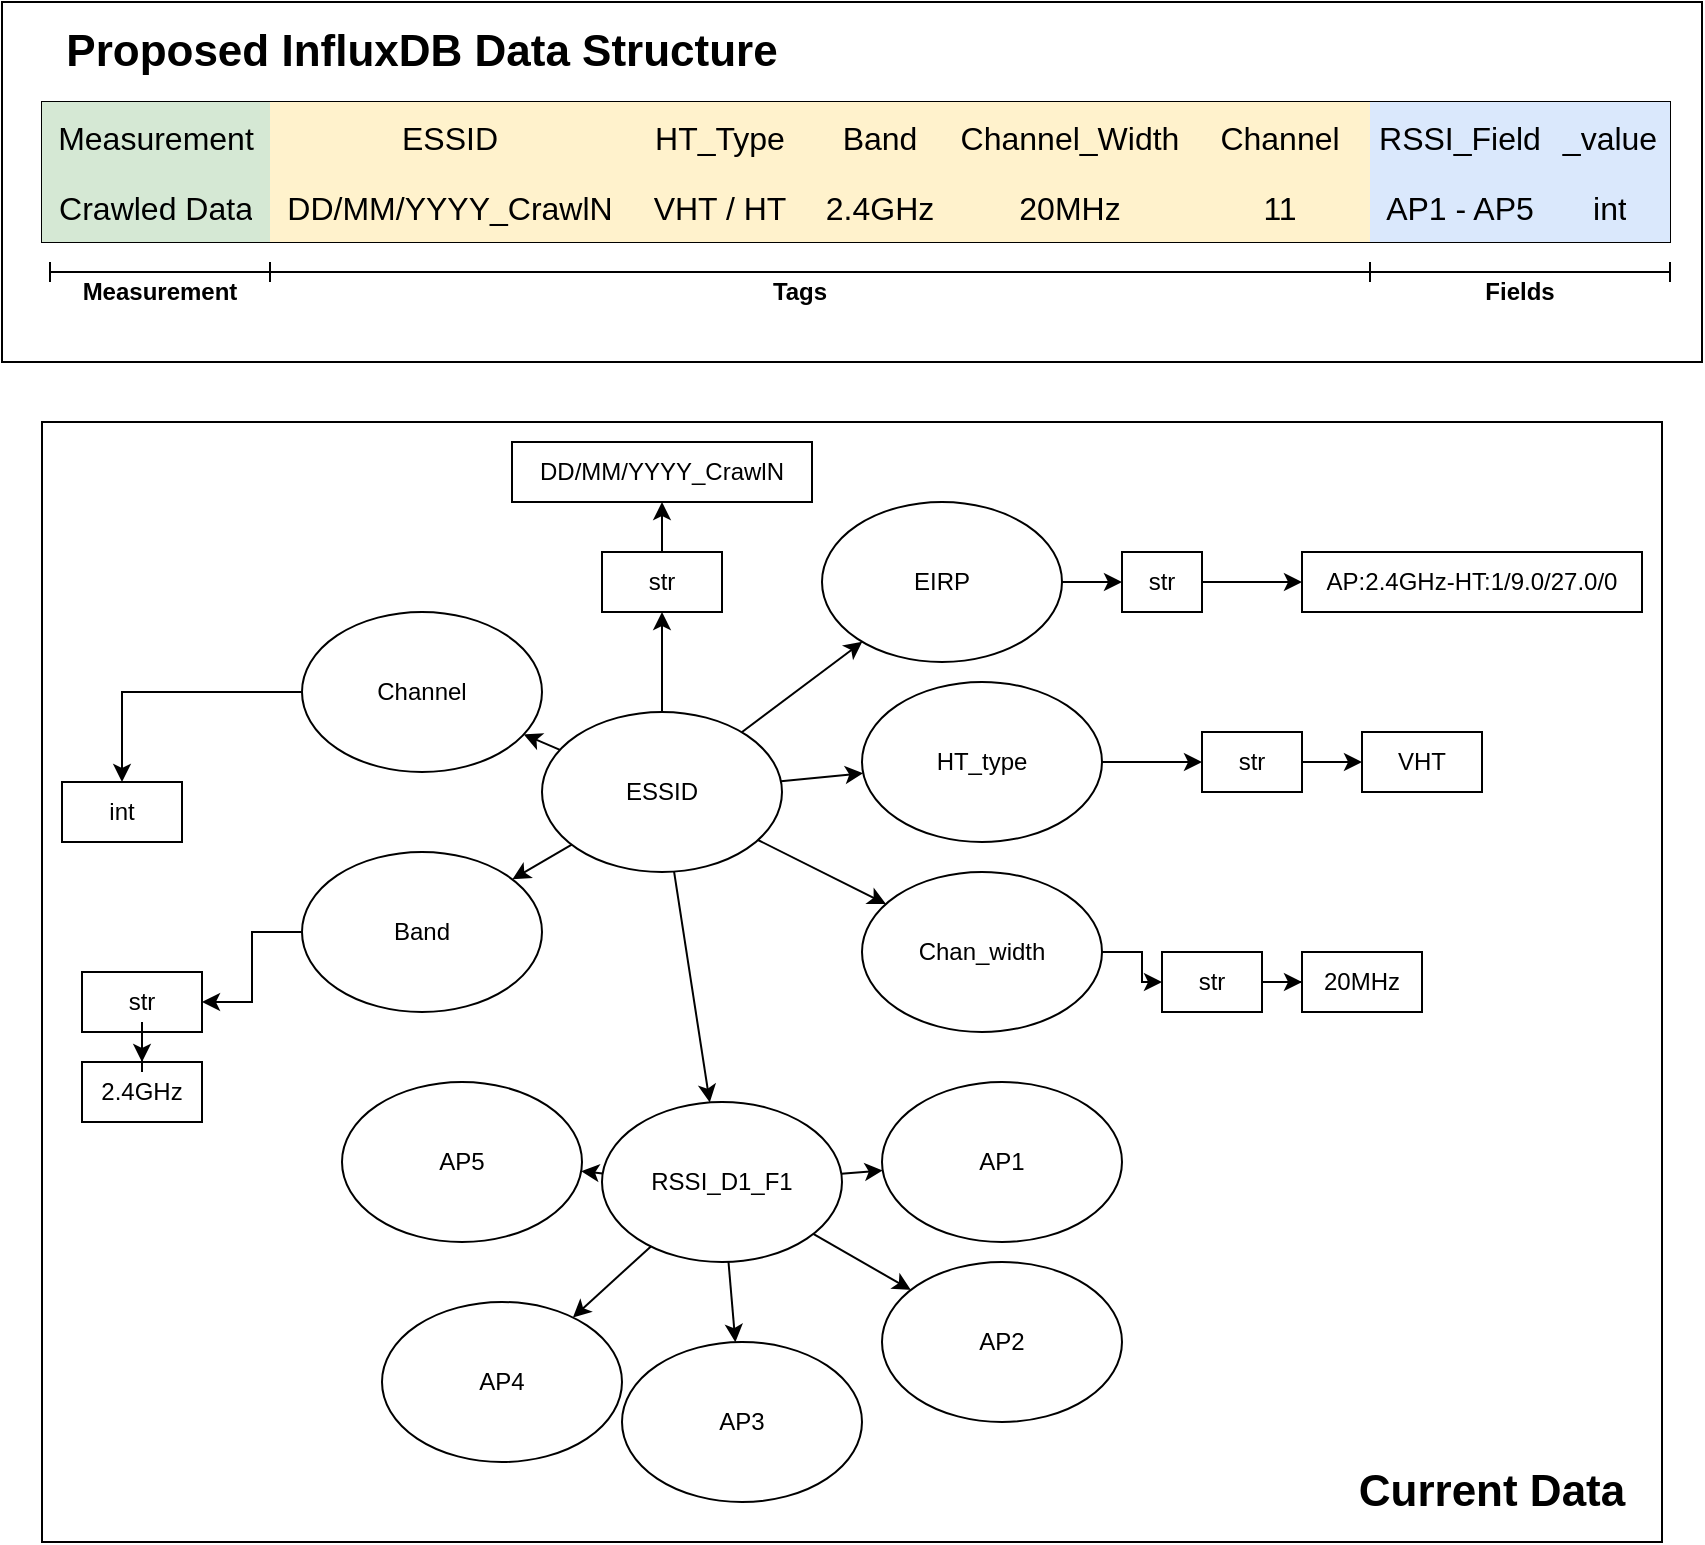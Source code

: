 <mxfile version="23.0.2" type="github">
  <diagram name="Page-1" id="H6FUg18CAj04VbD_druj">
    <mxGraphModel dx="1744" dy="883" grid="1" gridSize="10" guides="1" tooltips="1" connect="1" arrows="1" fold="1" page="1" pageScale="1" pageWidth="850" pageHeight="1100" math="0" shadow="0">
      <root>
        <mxCell id="0" />
        <mxCell id="1" parent="0" />
        <mxCell id="1qxPCdp_xoAjLxjk4eU4-80" value="" style="rounded=0;whiteSpace=wrap;html=1;" vertex="1" parent="1">
          <mxGeometry y="20" width="850" height="180" as="geometry" />
        </mxCell>
        <mxCell id="1qxPCdp_xoAjLxjk4eU4-83" value="Proposed InfluxDB Data Structure" style="text;html=1;strokeColor=none;fillColor=none;align=center;verticalAlign=middle;whiteSpace=wrap;rounded=0;fontStyle=1;fontSize=22;" vertex="1" parent="1">
          <mxGeometry x="10" y="30" width="400" height="30" as="geometry" />
        </mxCell>
        <mxCell id="1qxPCdp_xoAjLxjk4eU4-93" value="" style="group" vertex="1" connectable="0" parent="1">
          <mxGeometry x="20" y="230" width="810" height="560" as="geometry" />
        </mxCell>
        <mxCell id="1qxPCdp_xoAjLxjk4eU4-77" value="" style="rounded=0;whiteSpace=wrap;html=1;" vertex="1" parent="1qxPCdp_xoAjLxjk4eU4-93">
          <mxGeometry width="810" height="560" as="geometry" />
        </mxCell>
        <mxCell id="1qxPCdp_xoAjLxjk4eU4-2" value="RSSI_D1_F1" style="ellipse;whiteSpace=wrap;html=1;" vertex="1" parent="1qxPCdp_xoAjLxjk4eU4-93">
          <mxGeometry x="280" y="340" width="120" height="80" as="geometry" />
        </mxCell>
        <mxCell id="1qxPCdp_xoAjLxjk4eU4-3" value="AP1" style="ellipse;whiteSpace=wrap;html=1;" vertex="1" parent="1qxPCdp_xoAjLxjk4eU4-93">
          <mxGeometry x="420" y="330" width="120" height="80" as="geometry" />
        </mxCell>
        <mxCell id="1qxPCdp_xoAjLxjk4eU4-6" value="" style="endArrow=classic;html=1;rounded=0;" edge="1" parent="1qxPCdp_xoAjLxjk4eU4-93" source="1qxPCdp_xoAjLxjk4eU4-2" target="1qxPCdp_xoAjLxjk4eU4-3">
          <mxGeometry width="50" height="50" relative="1" as="geometry">
            <mxPoint x="270" y="520" as="sourcePoint" />
            <mxPoint x="320" y="470" as="targetPoint" />
          </mxGeometry>
        </mxCell>
        <mxCell id="1qxPCdp_xoAjLxjk4eU4-7" value="AP2" style="ellipse;whiteSpace=wrap;html=1;" vertex="1" parent="1qxPCdp_xoAjLxjk4eU4-93">
          <mxGeometry x="420" y="420" width="120" height="80" as="geometry" />
        </mxCell>
        <mxCell id="1qxPCdp_xoAjLxjk4eU4-8" value="" style="endArrow=classic;html=1;rounded=0;" edge="1" parent="1qxPCdp_xoAjLxjk4eU4-93" target="1qxPCdp_xoAjLxjk4eU4-7" source="1qxPCdp_xoAjLxjk4eU4-2">
          <mxGeometry width="50" height="50" relative="1" as="geometry">
            <mxPoint x="356" y="575" as="sourcePoint" />
            <mxPoint x="320" y="560" as="targetPoint" />
          </mxGeometry>
        </mxCell>
        <mxCell id="1qxPCdp_xoAjLxjk4eU4-9" value="AP3" style="ellipse;whiteSpace=wrap;html=1;" vertex="1" parent="1qxPCdp_xoAjLxjk4eU4-93">
          <mxGeometry x="290" y="460" width="120" height="80" as="geometry" />
        </mxCell>
        <mxCell id="1qxPCdp_xoAjLxjk4eU4-10" value="" style="endArrow=classic;html=1;rounded=0;" edge="1" parent="1qxPCdp_xoAjLxjk4eU4-93" target="1qxPCdp_xoAjLxjk4eU4-9" source="1qxPCdp_xoAjLxjk4eU4-2">
          <mxGeometry width="50" height="50" relative="1" as="geometry">
            <mxPoint x="206" y="665" as="sourcePoint" />
            <mxPoint x="170" y="650" as="targetPoint" />
          </mxGeometry>
        </mxCell>
        <mxCell id="1qxPCdp_xoAjLxjk4eU4-11" value="AP4" style="ellipse;whiteSpace=wrap;html=1;" vertex="1" parent="1qxPCdp_xoAjLxjk4eU4-93">
          <mxGeometry x="170" y="440" width="120" height="80" as="geometry" />
        </mxCell>
        <mxCell id="1qxPCdp_xoAjLxjk4eU4-12" value="" style="endArrow=classic;html=1;rounded=0;" edge="1" parent="1qxPCdp_xoAjLxjk4eU4-93" target="1qxPCdp_xoAjLxjk4eU4-11" source="1qxPCdp_xoAjLxjk4eU4-2">
          <mxGeometry width="50" height="50" relative="1" as="geometry">
            <mxPoint x="40" y="585" as="sourcePoint" />
            <mxPoint x="4" y="570" as="targetPoint" />
          </mxGeometry>
        </mxCell>
        <mxCell id="1qxPCdp_xoAjLxjk4eU4-13" value="AP5" style="ellipse;whiteSpace=wrap;html=1;" vertex="1" parent="1qxPCdp_xoAjLxjk4eU4-93">
          <mxGeometry x="150" y="330" width="120" height="80" as="geometry" />
        </mxCell>
        <mxCell id="1qxPCdp_xoAjLxjk4eU4-14" value="" style="endArrow=classic;html=1;rounded=0;" edge="1" parent="1qxPCdp_xoAjLxjk4eU4-93" target="1qxPCdp_xoAjLxjk4eU4-13" source="1qxPCdp_xoAjLxjk4eU4-2">
          <mxGeometry width="50" height="50" relative="1" as="geometry">
            <mxPoint x="80" y="425" as="sourcePoint" />
            <mxPoint x="34" y="410" as="targetPoint" />
          </mxGeometry>
        </mxCell>
        <mxCell id="1qxPCdp_xoAjLxjk4eU4-15" value="ESSID" style="ellipse;whiteSpace=wrap;html=1;" vertex="1" parent="1qxPCdp_xoAjLxjk4eU4-93">
          <mxGeometry x="250" y="145" width="120" height="80" as="geometry" />
        </mxCell>
        <mxCell id="1qxPCdp_xoAjLxjk4eU4-16" value="" style="endArrow=classic;html=1;rounded=0;" edge="1" parent="1qxPCdp_xoAjLxjk4eU4-93" source="1qxPCdp_xoAjLxjk4eU4-15" target="1qxPCdp_xoAjLxjk4eU4-2">
          <mxGeometry width="50" height="50" relative="1" as="geometry">
            <mxPoint x="270" y="320" as="sourcePoint" />
            <mxPoint x="320" y="270" as="targetPoint" />
          </mxGeometry>
        </mxCell>
        <mxCell id="1qxPCdp_xoAjLxjk4eU4-17" value="Band" style="ellipse;whiteSpace=wrap;html=1;" vertex="1" parent="1qxPCdp_xoAjLxjk4eU4-93">
          <mxGeometry x="130" y="215" width="120" height="80" as="geometry" />
        </mxCell>
        <mxCell id="1qxPCdp_xoAjLxjk4eU4-18" value="" style="endArrow=classic;html=1;rounded=0;" edge="1" parent="1qxPCdp_xoAjLxjk4eU4-93" source="1qxPCdp_xoAjLxjk4eU4-15" target="1qxPCdp_xoAjLxjk4eU4-17">
          <mxGeometry width="50" height="50" relative="1" as="geometry">
            <mxPoint x="320" y="259" as="sourcePoint" />
            <mxPoint x="339" y="331" as="targetPoint" />
          </mxGeometry>
        </mxCell>
        <mxCell id="1qxPCdp_xoAjLxjk4eU4-19" value="Channel" style="ellipse;whiteSpace=wrap;html=1;" vertex="1" parent="1qxPCdp_xoAjLxjk4eU4-93">
          <mxGeometry x="130" y="95" width="120" height="80" as="geometry" />
        </mxCell>
        <mxCell id="1qxPCdp_xoAjLxjk4eU4-20" value="" style="endArrow=classic;html=1;rounded=0;" edge="1" parent="1qxPCdp_xoAjLxjk4eU4-93" target="1qxPCdp_xoAjLxjk4eU4-19" source="1qxPCdp_xoAjLxjk4eU4-15">
          <mxGeometry width="50" height="50" relative="1" as="geometry">
            <mxPoint x="230" y="140" as="sourcePoint" />
            <mxPoint x="315" y="235" as="targetPoint" />
          </mxGeometry>
        </mxCell>
        <mxCell id="1qxPCdp_xoAjLxjk4eU4-21" value="Chan_width" style="ellipse;whiteSpace=wrap;html=1;" vertex="1" parent="1qxPCdp_xoAjLxjk4eU4-93">
          <mxGeometry x="410" y="225" width="120" height="80" as="geometry" />
        </mxCell>
        <mxCell id="1qxPCdp_xoAjLxjk4eU4-22" value="" style="endArrow=classic;html=1;rounded=0;" edge="1" parent="1qxPCdp_xoAjLxjk4eU4-93" target="1qxPCdp_xoAjLxjk4eU4-21" source="1qxPCdp_xoAjLxjk4eU4-15">
          <mxGeometry width="50" height="50" relative="1" as="geometry">
            <mxPoint x="554" y="226" as="sourcePoint" />
            <mxPoint x="639" y="321" as="targetPoint" />
          </mxGeometry>
        </mxCell>
        <mxCell id="1qxPCdp_xoAjLxjk4eU4-23" value="HT_type" style="ellipse;whiteSpace=wrap;html=1;" vertex="1" parent="1qxPCdp_xoAjLxjk4eU4-93">
          <mxGeometry x="410" y="130" width="120" height="80" as="geometry" />
        </mxCell>
        <mxCell id="1qxPCdp_xoAjLxjk4eU4-24" value="" style="endArrow=classic;html=1;rounded=0;" edge="1" parent="1qxPCdp_xoAjLxjk4eU4-93" source="1qxPCdp_xoAjLxjk4eU4-15" target="1qxPCdp_xoAjLxjk4eU4-23">
          <mxGeometry width="50" height="50" relative="1" as="geometry">
            <mxPoint x="360" y="242" as="sourcePoint" />
            <mxPoint x="420" y="268" as="targetPoint" />
          </mxGeometry>
        </mxCell>
        <mxCell id="1qxPCdp_xoAjLxjk4eU4-25" value="str" style="rounded=0;whiteSpace=wrap;html=1;" vertex="1" parent="1qxPCdp_xoAjLxjk4eU4-93">
          <mxGeometry x="580" y="155" width="50" height="30" as="geometry" />
        </mxCell>
        <mxCell id="1qxPCdp_xoAjLxjk4eU4-26" value="" style="edgeStyle=orthogonalEdgeStyle;rounded=0;orthogonalLoop=1;jettySize=auto;html=1;" edge="1" parent="1qxPCdp_xoAjLxjk4eU4-93" source="1qxPCdp_xoAjLxjk4eU4-23" target="1qxPCdp_xoAjLxjk4eU4-25">
          <mxGeometry relative="1" as="geometry" />
        </mxCell>
        <mxCell id="1qxPCdp_xoAjLxjk4eU4-27" value="str" style="rounded=0;whiteSpace=wrap;html=1;" vertex="1" parent="1qxPCdp_xoAjLxjk4eU4-93">
          <mxGeometry x="560" y="265" width="50" height="30" as="geometry" />
        </mxCell>
        <mxCell id="1qxPCdp_xoAjLxjk4eU4-28" style="edgeStyle=orthogonalEdgeStyle;rounded=0;orthogonalLoop=1;jettySize=auto;html=1;" edge="1" parent="1qxPCdp_xoAjLxjk4eU4-93" source="1qxPCdp_xoAjLxjk4eU4-21" target="1qxPCdp_xoAjLxjk4eU4-27">
          <mxGeometry relative="1" as="geometry" />
        </mxCell>
        <mxCell id="1qxPCdp_xoAjLxjk4eU4-29" value="20MHz" style="rounded=0;whiteSpace=wrap;html=1;" vertex="1" parent="1qxPCdp_xoAjLxjk4eU4-93">
          <mxGeometry x="630" y="265" width="60" height="30" as="geometry" />
        </mxCell>
        <mxCell id="1qxPCdp_xoAjLxjk4eU4-30" style="edgeStyle=orthogonalEdgeStyle;rounded=0;orthogonalLoop=1;jettySize=auto;html=1;" edge="1" parent="1qxPCdp_xoAjLxjk4eU4-93" source="1qxPCdp_xoAjLxjk4eU4-27" target="1qxPCdp_xoAjLxjk4eU4-29">
          <mxGeometry relative="1" as="geometry" />
        </mxCell>
        <mxCell id="1qxPCdp_xoAjLxjk4eU4-31" value="VHT" style="rounded=0;whiteSpace=wrap;html=1;" vertex="1" parent="1qxPCdp_xoAjLxjk4eU4-93">
          <mxGeometry x="660" y="155" width="60" height="30" as="geometry" />
        </mxCell>
        <mxCell id="1qxPCdp_xoAjLxjk4eU4-34" value="int" style="rounded=0;whiteSpace=wrap;html=1;" vertex="1" parent="1qxPCdp_xoAjLxjk4eU4-93">
          <mxGeometry x="10" y="180" width="60" height="30" as="geometry" />
        </mxCell>
        <mxCell id="1qxPCdp_xoAjLxjk4eU4-36" value="str" style="rounded=0;whiteSpace=wrap;html=1;" vertex="1" parent="1qxPCdp_xoAjLxjk4eU4-93">
          <mxGeometry x="20" y="275" width="60" height="30" as="geometry" />
        </mxCell>
        <mxCell id="1qxPCdp_xoAjLxjk4eU4-33" value="" style="edgeStyle=orthogonalEdgeStyle;rounded=0;orthogonalLoop=1;jettySize=auto;html=1;" edge="1" parent="1qxPCdp_xoAjLxjk4eU4-93" source="1qxPCdp_xoAjLxjk4eU4-25" target="1qxPCdp_xoAjLxjk4eU4-31">
          <mxGeometry relative="1" as="geometry" />
        </mxCell>
        <mxCell id="1qxPCdp_xoAjLxjk4eU4-38" value="2.4GHz" style="rounded=0;whiteSpace=wrap;html=1;" vertex="1" parent="1qxPCdp_xoAjLxjk4eU4-93">
          <mxGeometry x="20" y="320" width="60" height="30" as="geometry" />
        </mxCell>
        <mxCell id="1qxPCdp_xoAjLxjk4eU4-40" value="str" style="rounded=0;whiteSpace=wrap;html=1;" vertex="1" parent="1qxPCdp_xoAjLxjk4eU4-93">
          <mxGeometry x="280" y="65" width="60" height="30" as="geometry" />
        </mxCell>
        <mxCell id="1qxPCdp_xoAjLxjk4eU4-35" value="" style="edgeStyle=orthogonalEdgeStyle;rounded=0;orthogonalLoop=1;jettySize=auto;html=1;" edge="1" parent="1qxPCdp_xoAjLxjk4eU4-93" source="1qxPCdp_xoAjLxjk4eU4-19" target="1qxPCdp_xoAjLxjk4eU4-34">
          <mxGeometry relative="1" as="geometry" />
        </mxCell>
        <mxCell id="1qxPCdp_xoAjLxjk4eU4-42" value="DD/MM/YYYY_CrawlN" style="rounded=0;whiteSpace=wrap;html=1;" vertex="1" parent="1qxPCdp_xoAjLxjk4eU4-93">
          <mxGeometry x="235" y="10" width="150" height="30" as="geometry" />
        </mxCell>
        <mxCell id="1qxPCdp_xoAjLxjk4eU4-44" value="EIRP" style="ellipse;whiteSpace=wrap;html=1;" vertex="1" parent="1qxPCdp_xoAjLxjk4eU4-93">
          <mxGeometry x="390" y="40" width="120" height="80" as="geometry" />
        </mxCell>
        <mxCell id="1qxPCdp_xoAjLxjk4eU4-37" value="" style="edgeStyle=orthogonalEdgeStyle;rounded=0;orthogonalLoop=1;jettySize=auto;html=1;" edge="1" parent="1qxPCdp_xoAjLxjk4eU4-93" source="1qxPCdp_xoAjLxjk4eU4-17" target="1qxPCdp_xoAjLxjk4eU4-36">
          <mxGeometry relative="1" as="geometry" />
        </mxCell>
        <mxCell id="1qxPCdp_xoAjLxjk4eU4-45" value="" style="endArrow=classic;html=1;rounded=0;" edge="1" parent="1qxPCdp_xoAjLxjk4eU4-93" source="1qxPCdp_xoAjLxjk4eU4-15" target="1qxPCdp_xoAjLxjk4eU4-44">
          <mxGeometry width="50" height="50" relative="1" as="geometry">
            <mxPoint x="367" y="207" as="sourcePoint" />
            <mxPoint x="423" y="193" as="targetPoint" />
          </mxGeometry>
        </mxCell>
        <mxCell id="1qxPCdp_xoAjLxjk4eU4-46" value="str" style="rounded=0;whiteSpace=wrap;html=1;" vertex="1" parent="1qxPCdp_xoAjLxjk4eU4-93">
          <mxGeometry x="540" y="65" width="40" height="30" as="geometry" />
        </mxCell>
        <mxCell id="1qxPCdp_xoAjLxjk4eU4-39" value="" style="edgeStyle=orthogonalEdgeStyle;rounded=0;orthogonalLoop=1;jettySize=auto;html=1;" edge="1" parent="1qxPCdp_xoAjLxjk4eU4-93" source="1qxPCdp_xoAjLxjk4eU4-36" target="1qxPCdp_xoAjLxjk4eU4-38">
          <mxGeometry relative="1" as="geometry" />
        </mxCell>
        <mxCell id="1qxPCdp_xoAjLxjk4eU4-48" value="AP:2.4GHz-HT:1/9.0/27.0/0" style="rounded=0;whiteSpace=wrap;html=1;" vertex="1" parent="1qxPCdp_xoAjLxjk4eU4-93">
          <mxGeometry x="630" y="65" width="170" height="30" as="geometry" />
        </mxCell>
        <mxCell id="1qxPCdp_xoAjLxjk4eU4-78" value="Current Data" style="text;html=1;strokeColor=none;fillColor=none;align=center;verticalAlign=middle;whiteSpace=wrap;rounded=0;fontStyle=1;fontSize=22;" vertex="1" parent="1qxPCdp_xoAjLxjk4eU4-93">
          <mxGeometry x="650" y="520" width="150" height="30" as="geometry" />
        </mxCell>
        <mxCell id="1qxPCdp_xoAjLxjk4eU4-41" value="" style="edgeStyle=orthogonalEdgeStyle;rounded=0;orthogonalLoop=1;jettySize=auto;html=1;" edge="1" parent="1qxPCdp_xoAjLxjk4eU4-93" source="1qxPCdp_xoAjLxjk4eU4-15" target="1qxPCdp_xoAjLxjk4eU4-40">
          <mxGeometry relative="1" as="geometry" />
        </mxCell>
        <mxCell id="1qxPCdp_xoAjLxjk4eU4-43" value="" style="edgeStyle=orthogonalEdgeStyle;rounded=0;orthogonalLoop=1;jettySize=auto;html=1;" edge="1" parent="1qxPCdp_xoAjLxjk4eU4-93" source="1qxPCdp_xoAjLxjk4eU4-40" target="1qxPCdp_xoAjLxjk4eU4-42">
          <mxGeometry relative="1" as="geometry" />
        </mxCell>
        <mxCell id="1qxPCdp_xoAjLxjk4eU4-47" style="edgeStyle=orthogonalEdgeStyle;rounded=0;orthogonalLoop=1;jettySize=auto;html=1;" edge="1" parent="1qxPCdp_xoAjLxjk4eU4-93" source="1qxPCdp_xoAjLxjk4eU4-44" target="1qxPCdp_xoAjLxjk4eU4-46">
          <mxGeometry relative="1" as="geometry" />
        </mxCell>
        <mxCell id="1qxPCdp_xoAjLxjk4eU4-49" value="" style="edgeStyle=orthogonalEdgeStyle;rounded=0;orthogonalLoop=1;jettySize=auto;html=1;" edge="1" parent="1qxPCdp_xoAjLxjk4eU4-93" source="1qxPCdp_xoAjLxjk4eU4-46" target="1qxPCdp_xoAjLxjk4eU4-48">
          <mxGeometry relative="1" as="geometry" />
        </mxCell>
        <mxCell id="1qxPCdp_xoAjLxjk4eU4-53" value="" style="shape=table;startSize=0;container=1;collapsible=0;childLayout=tableLayout;fontSize=16;" vertex="1" parent="1">
          <mxGeometry x="20" y="70" width="814" height="70" as="geometry" />
        </mxCell>
        <mxCell id="1qxPCdp_xoAjLxjk4eU4-54" value="" style="shape=tableRow;horizontal=0;startSize=0;swimlaneHead=0;swimlaneBody=0;strokeColor=inherit;top=0;left=0;bottom=0;right=0;collapsible=0;dropTarget=0;fillColor=none;points=[[0,0.5],[1,0.5]];portConstraint=eastwest;fontSize=16;" vertex="1" parent="1qxPCdp_xoAjLxjk4eU4-53">
          <mxGeometry width="814" height="35" as="geometry" />
        </mxCell>
        <mxCell id="1qxPCdp_xoAjLxjk4eU4-87" value="Measurement" style="shape=partialRectangle;html=1;whiteSpace=wrap;connectable=0;strokeColor=#82b366;overflow=hidden;fillColor=#d5e8d4;top=0;left=0;bottom=0;right=0;pointerEvents=1;fontSize=16;" vertex="1" parent="1qxPCdp_xoAjLxjk4eU4-54">
          <mxGeometry width="114" height="35" as="geometry">
            <mxRectangle width="114" height="35" as="alternateBounds" />
          </mxGeometry>
        </mxCell>
        <mxCell id="1qxPCdp_xoAjLxjk4eU4-55" value="ESSID" style="shape=partialRectangle;html=1;whiteSpace=wrap;connectable=0;strokeColor=#d6b656;overflow=hidden;fillColor=#fff2cc;top=0;left=0;bottom=0;right=0;pointerEvents=1;fontSize=16;" vertex="1" parent="1qxPCdp_xoAjLxjk4eU4-54">
          <mxGeometry x="114" width="180" height="35" as="geometry">
            <mxRectangle width="180" height="35" as="alternateBounds" />
          </mxGeometry>
        </mxCell>
        <mxCell id="1qxPCdp_xoAjLxjk4eU4-56" value="HT_Type" style="shape=partialRectangle;html=1;whiteSpace=wrap;connectable=0;strokeColor=#d6b656;overflow=hidden;fillColor=#fff2cc;top=0;left=0;bottom=0;right=0;pointerEvents=1;fontSize=16;" vertex="1" parent="1qxPCdp_xoAjLxjk4eU4-54">
          <mxGeometry x="294" width="90" height="35" as="geometry">
            <mxRectangle width="90" height="35" as="alternateBounds" />
          </mxGeometry>
        </mxCell>
        <mxCell id="1qxPCdp_xoAjLxjk4eU4-57" value="Band" style="shape=partialRectangle;html=1;whiteSpace=wrap;connectable=0;strokeColor=#d6b656;overflow=hidden;fillColor=#fff2cc;top=0;left=0;bottom=0;right=0;pointerEvents=1;fontSize=16;" vertex="1" parent="1qxPCdp_xoAjLxjk4eU4-54">
          <mxGeometry x="384" width="70" height="35" as="geometry">
            <mxRectangle width="70" height="35" as="alternateBounds" />
          </mxGeometry>
        </mxCell>
        <mxCell id="1qxPCdp_xoAjLxjk4eU4-68" value="Channel_Width" style="shape=partialRectangle;html=1;whiteSpace=wrap;connectable=0;strokeColor=#d6b656;overflow=hidden;fillColor=#fff2cc;top=0;left=0;bottom=0;right=0;pointerEvents=1;fontSize=16;" vertex="1" parent="1qxPCdp_xoAjLxjk4eU4-54">
          <mxGeometry x="454" width="120" height="35" as="geometry">
            <mxRectangle width="120" height="35" as="alternateBounds" />
          </mxGeometry>
        </mxCell>
        <mxCell id="1qxPCdp_xoAjLxjk4eU4-66" value="Channel" style="shape=partialRectangle;html=1;whiteSpace=wrap;connectable=0;strokeColor=#d6b656;overflow=hidden;fillColor=#fff2cc;top=0;left=0;bottom=0;right=0;pointerEvents=1;fontSize=16;" vertex="1" parent="1qxPCdp_xoAjLxjk4eU4-54">
          <mxGeometry x="574" width="90" height="35" as="geometry">
            <mxRectangle width="90" height="35" as="alternateBounds" />
          </mxGeometry>
        </mxCell>
        <mxCell id="1qxPCdp_xoAjLxjk4eU4-73" value="RSSI_Field" style="shape=partialRectangle;html=1;whiteSpace=wrap;connectable=0;strokeColor=#6c8ebf;overflow=hidden;fillColor=#dae8fc;top=0;left=0;bottom=0;right=0;pointerEvents=1;fontSize=16;" vertex="1" parent="1qxPCdp_xoAjLxjk4eU4-54">
          <mxGeometry x="664" width="90" height="35" as="geometry">
            <mxRectangle width="90" height="35" as="alternateBounds" />
          </mxGeometry>
        </mxCell>
        <mxCell id="1qxPCdp_xoAjLxjk4eU4-75" value="_value" style="shape=partialRectangle;html=1;whiteSpace=wrap;connectable=0;strokeColor=#6c8ebf;overflow=hidden;fillColor=#dae8fc;top=0;left=0;bottom=0;right=0;pointerEvents=1;fontSize=16;" vertex="1" parent="1qxPCdp_xoAjLxjk4eU4-54">
          <mxGeometry x="754" width="60" height="35" as="geometry">
            <mxRectangle width="60" height="35" as="alternateBounds" />
          </mxGeometry>
        </mxCell>
        <mxCell id="1qxPCdp_xoAjLxjk4eU4-58" value="" style="shape=tableRow;horizontal=0;startSize=0;swimlaneHead=0;swimlaneBody=0;strokeColor=inherit;top=0;left=0;bottom=0;right=0;collapsible=0;dropTarget=0;fillColor=none;points=[[0,0.5],[1,0.5]];portConstraint=eastwest;fontSize=16;" vertex="1" parent="1qxPCdp_xoAjLxjk4eU4-53">
          <mxGeometry y="35" width="814" height="35" as="geometry" />
        </mxCell>
        <mxCell id="1qxPCdp_xoAjLxjk4eU4-88" value="Crawled Data" style="shape=partialRectangle;html=1;whiteSpace=wrap;connectable=0;strokeColor=#82b366;overflow=hidden;fillColor=#d5e8d4;top=0;left=0;bottom=0;right=0;pointerEvents=1;fontSize=16;" vertex="1" parent="1qxPCdp_xoAjLxjk4eU4-58">
          <mxGeometry width="114" height="35" as="geometry">
            <mxRectangle width="114" height="35" as="alternateBounds" />
          </mxGeometry>
        </mxCell>
        <mxCell id="1qxPCdp_xoAjLxjk4eU4-59" value="DD/MM/YYYY_CrawlN" style="shape=partialRectangle;html=1;whiteSpace=wrap;connectable=0;strokeColor=#d6b656;overflow=hidden;fillColor=#fff2cc;top=0;left=0;bottom=0;right=0;pointerEvents=1;fontSize=16;" vertex="1" parent="1qxPCdp_xoAjLxjk4eU4-58">
          <mxGeometry x="114" width="180" height="35" as="geometry">
            <mxRectangle width="180" height="35" as="alternateBounds" />
          </mxGeometry>
        </mxCell>
        <mxCell id="1qxPCdp_xoAjLxjk4eU4-60" value="VHT / HT" style="shape=partialRectangle;html=1;whiteSpace=wrap;connectable=0;strokeColor=#d6b656;overflow=hidden;fillColor=#fff2cc;top=0;left=0;bottom=0;right=0;pointerEvents=1;fontSize=16;" vertex="1" parent="1qxPCdp_xoAjLxjk4eU4-58">
          <mxGeometry x="294" width="90" height="35" as="geometry">
            <mxRectangle width="90" height="35" as="alternateBounds" />
          </mxGeometry>
        </mxCell>
        <mxCell id="1qxPCdp_xoAjLxjk4eU4-61" value="2.4GHz" style="shape=partialRectangle;html=1;whiteSpace=wrap;connectable=0;strokeColor=#d6b656;overflow=hidden;fillColor=#fff2cc;top=0;left=0;bottom=0;right=0;pointerEvents=1;fontSize=16;" vertex="1" parent="1qxPCdp_xoAjLxjk4eU4-58">
          <mxGeometry x="384" width="70" height="35" as="geometry">
            <mxRectangle width="70" height="35" as="alternateBounds" />
          </mxGeometry>
        </mxCell>
        <mxCell id="1qxPCdp_xoAjLxjk4eU4-69" value="20MHz" style="shape=partialRectangle;html=1;whiteSpace=wrap;connectable=0;strokeColor=#d6b656;overflow=hidden;fillColor=#fff2cc;top=0;left=0;bottom=0;right=0;pointerEvents=1;fontSize=16;" vertex="1" parent="1qxPCdp_xoAjLxjk4eU4-58">
          <mxGeometry x="454" width="120" height="35" as="geometry">
            <mxRectangle width="120" height="35" as="alternateBounds" />
          </mxGeometry>
        </mxCell>
        <mxCell id="1qxPCdp_xoAjLxjk4eU4-67" value="11" style="shape=partialRectangle;html=1;whiteSpace=wrap;connectable=0;strokeColor=#d6b656;overflow=hidden;fillColor=#fff2cc;top=0;left=0;bottom=0;right=0;pointerEvents=1;fontSize=16;" vertex="1" parent="1qxPCdp_xoAjLxjk4eU4-58">
          <mxGeometry x="574" width="90" height="35" as="geometry">
            <mxRectangle width="90" height="35" as="alternateBounds" />
          </mxGeometry>
        </mxCell>
        <mxCell id="1qxPCdp_xoAjLxjk4eU4-74" value="AP1 - AP5" style="shape=partialRectangle;html=1;whiteSpace=wrap;connectable=0;strokeColor=#6c8ebf;overflow=hidden;fillColor=#dae8fc;top=0;left=0;bottom=0;right=0;pointerEvents=1;fontSize=16;" vertex="1" parent="1qxPCdp_xoAjLxjk4eU4-58">
          <mxGeometry x="664" width="90" height="35" as="geometry">
            <mxRectangle width="90" height="35" as="alternateBounds" />
          </mxGeometry>
        </mxCell>
        <mxCell id="1qxPCdp_xoAjLxjk4eU4-76" value="int" style="shape=partialRectangle;html=1;whiteSpace=wrap;connectable=0;strokeColor=#6c8ebf;overflow=hidden;fillColor=#dae8fc;top=0;left=0;bottom=0;right=0;pointerEvents=1;fontSize=16;" vertex="1" parent="1qxPCdp_xoAjLxjk4eU4-58">
          <mxGeometry x="754" width="60" height="35" as="geometry">
            <mxRectangle width="60" height="35" as="alternateBounds" />
          </mxGeometry>
        </mxCell>
        <mxCell id="1qxPCdp_xoAjLxjk4eU4-84" value="&lt;b&gt;Tags&lt;/b&gt;" style="text;html=1;strokeColor=none;fillColor=none;align=center;verticalAlign=middle;whiteSpace=wrap;rounded=0;" vertex="1" parent="1">
          <mxGeometry x="369" y="150" width="60" height="30" as="geometry" />
        </mxCell>
        <mxCell id="1qxPCdp_xoAjLxjk4eU4-85" value="&lt;b&gt;Fields&lt;/b&gt;" style="text;html=1;strokeColor=none;fillColor=none;align=center;verticalAlign=middle;whiteSpace=wrap;rounded=0;" vertex="1" parent="1">
          <mxGeometry x="729" y="150" width="60" height="30" as="geometry" />
        </mxCell>
        <mxCell id="1qxPCdp_xoAjLxjk4eU4-86" value="&lt;b&gt;Measurement&lt;/b&gt;" style="text;html=1;strokeColor=none;fillColor=none;align=center;verticalAlign=middle;whiteSpace=wrap;rounded=0;" vertex="1" parent="1">
          <mxGeometry x="34" y="150" width="90" height="30" as="geometry" />
        </mxCell>
        <mxCell id="1qxPCdp_xoAjLxjk4eU4-89" value="" style="shape=crossbar;whiteSpace=wrap;html=1;rounded=1;" vertex="1" parent="1">
          <mxGeometry x="134" y="150" width="550" height="10" as="geometry" />
        </mxCell>
        <mxCell id="1qxPCdp_xoAjLxjk4eU4-90" value="" style="shape=crossbar;whiteSpace=wrap;html=1;rounded=1;" vertex="1" parent="1">
          <mxGeometry x="684" y="150" width="150" height="10" as="geometry" />
        </mxCell>
        <mxCell id="1qxPCdp_xoAjLxjk4eU4-91" value="" style="shape=crossbar;whiteSpace=wrap;html=1;rounded=1;" vertex="1" parent="1">
          <mxGeometry x="24" y="150" width="110" height="10" as="geometry" />
        </mxCell>
      </root>
    </mxGraphModel>
  </diagram>
</mxfile>
